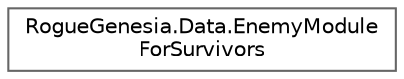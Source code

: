 digraph "Graphical Class Hierarchy"
{
 // LATEX_PDF_SIZE
  bgcolor="transparent";
  edge [fontname=Helvetica,fontsize=10,labelfontname=Helvetica,labelfontsize=10];
  node [fontname=Helvetica,fontsize=10,shape=box,height=0.2,width=0.4];
  rankdir="LR";
  Node0 [label="RogueGenesia.Data.EnemyModule\lForSurvivors",height=0.2,width=0.4,color="grey40", fillcolor="white", style="filled",URL="$class_rogue_genesia_1_1_data_1_1_enemy_module_for_survivors.html",tooltip=" "];
}
